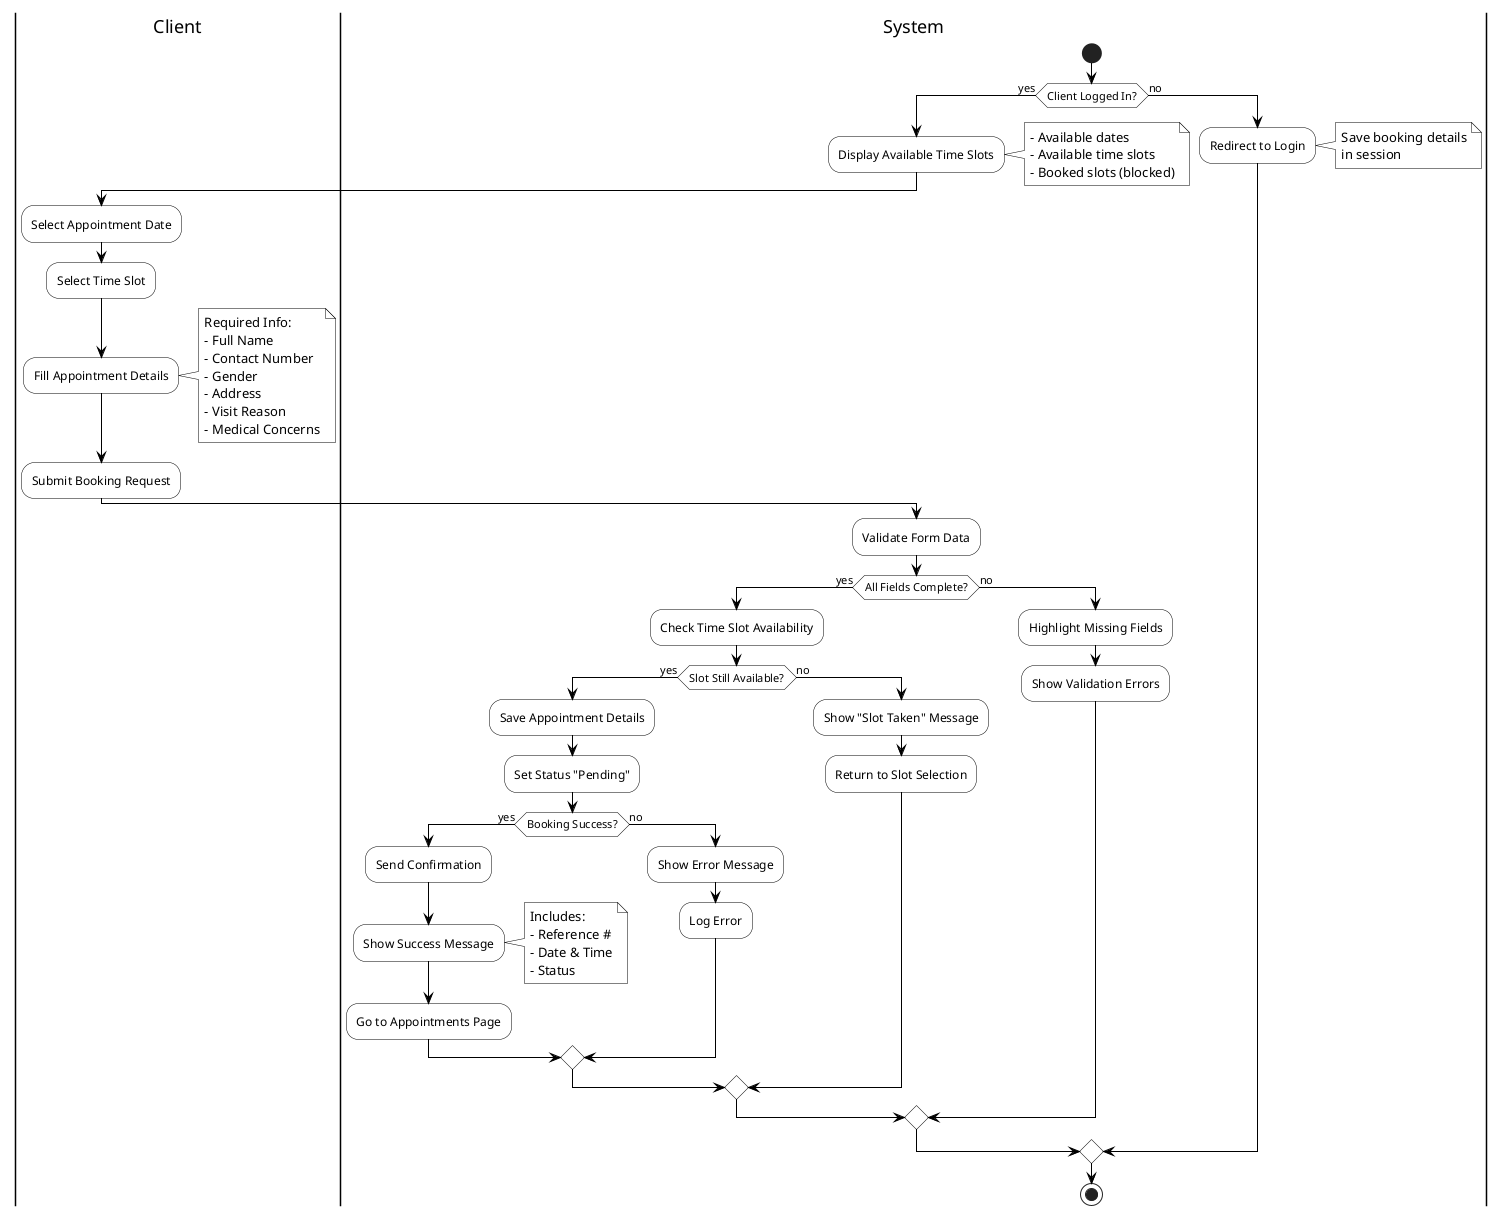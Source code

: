 @startuml Book Appointment Activity
skinparam monochrome true
skinparam shadowing false
skinparam ActivityBackgroundColor white
skinparam ActivityBorderColor black
skinparam ArrowColor black
skinparam NoteBackgroundColor white
skinparam NoteBorderColor black

|Client|
|System|

start

if (Client Logged In?) then (yes)
  |System|
  :Display Available Time Slots;
  note right: - Available dates\n- Available time slots\n- Booked slots (blocked)

  |Client|
  :Select Appointment Date;
  :Select Time Slot;
  :Fill Appointment Details;
  note right
    Required Info:
    - Full Name
    - Contact Number
    - Gender
    - Address
    - Visit Reason
    - Medical Concerns
  end note
  
  :Submit Booking Request;
  
  |System|
  :Validate Form Data;
  
  if (All Fields Complete?) then (yes)
    :Check Time Slot Availability;
    
    if (Slot Still Available?) then (yes)
      :Save Appointment Details;
      :Set Status "Pending";
      
      if (Booking Success?) then (yes)
        :Send Confirmation;
        :Show Success Message;
        note right
          Includes:
          - Reference #
          - Date & Time
          - Status
        end note
        :Go to Appointments Page;
      else (no)
        :Show Error Message;
        :Log Error;
      endif
      
    else (no)
      :Show "Slot Taken" Message;
      :Return to Slot Selection;
    endif
    
  else (no)
    :Highlight Missing Fields;
    :Show Validation Errors;
  endif
  
else (no)
  |System|
  :Redirect to Login;
  note right: Save booking details\nin session
endif

stop

@enduml 